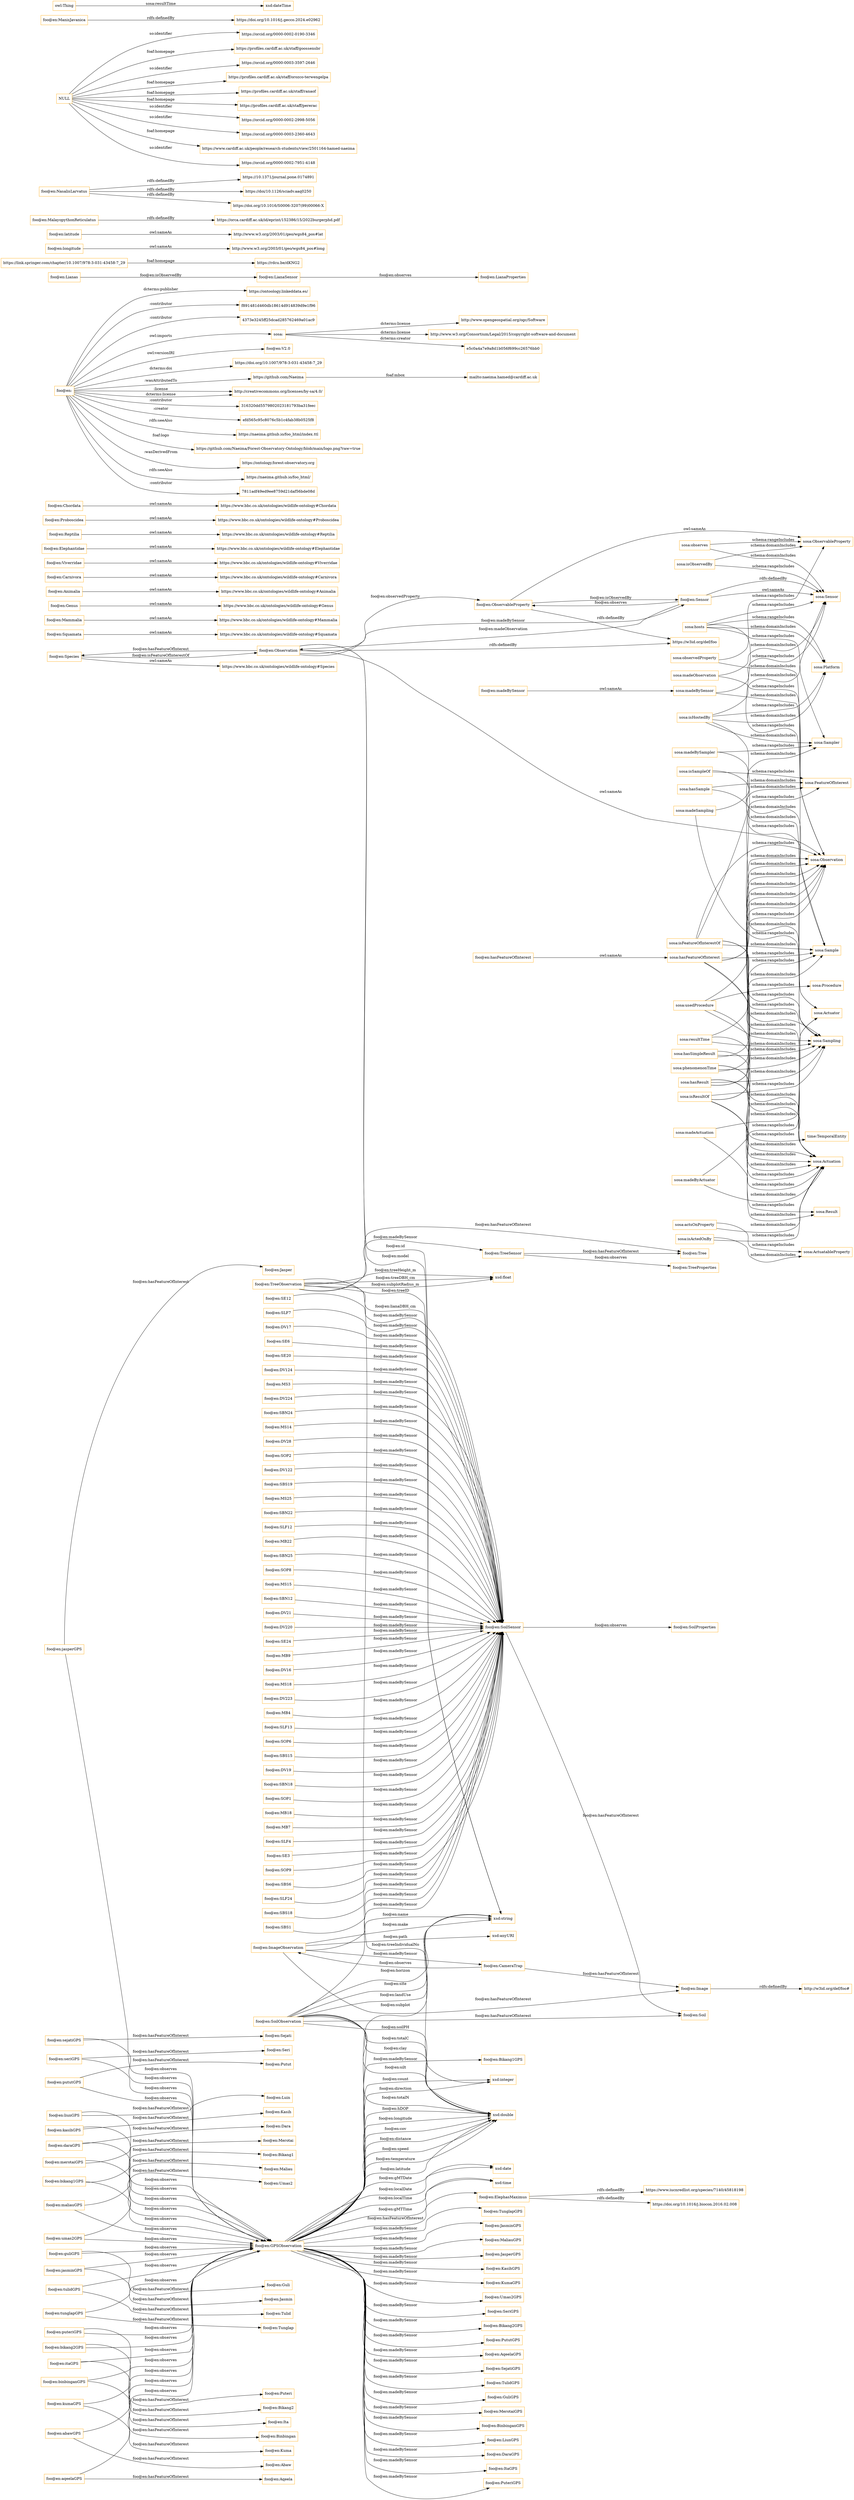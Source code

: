 digraph ar2dtool_diagram { 
rankdir=LR;
size="1501"
node [shape = rectangle, color="orange"]; "https://www.bbc.co.uk/ontologies/wildlife-ontology#Species" "foo@en:Squamata" "foo@en:Mammalia" "https://www.bbc.co.uk/ontologies/wildlife-ontology#Genus" "foo@en:Genus" "foo@en:Animalia" "foo@en:ObservableProperty" "foo@en:Sensor" "foo@en:Carnivora" "foo@en:Viverridae" "foo@en:Elephantidae" "foo@en:Species" "foo@en:Reptilia" "foo@en:Observation" "foo@en:Proboscidea" "foo@en:Chordata" "sosa:ObservableProperty" "sosa:FeatureOfInterest" "sosa:Actuation" "sosa:Platform" "sosa:ActuatableProperty" "sosa:Actuator" "sosa:Observation" "sosa:Sample" "time:TemporalEntity" "sosa:Sensor" "sosa:Sampling" "sosa:Procedure" "sosa:Result" "sosa:Sampler" ; /*classes style*/
	"foo@en:hasFeatureOfInterest" -> "sosa:hasFeatureOfInterest" [ label = "owl:sameAs" ];
	"sosa:usedProcedure" -> "sosa:Procedure" [ label = "schema:rangeIncludes" ];
	"sosa:usedProcedure" -> "sosa:Sampling" [ label = "schema:domainIncludes" ];
	"sosa:usedProcedure" -> "sosa:Observation" [ label = "schema:domainIncludes" ];
	"sosa:usedProcedure" -> "sosa:Actuation" [ label = "schema:domainIncludes" ];
	"foo@en:MB22" -> "foo@en:SoilSensor" [ label = "foo@en:madeBySensor" ];
	"foo@en:liunGPS" -> "foo@en:GPSObservation" [ label = "foo@en:observes" ];
	"foo@en:liunGPS" -> "foo@en:Luin" [ label = "foo@en:hasFeatureOfInterest" ];
	"sosa:isSampleOf" -> "sosa:FeatureOfInterest" [ label = "schema:rangeIncludes" ];
	"sosa:isSampleOf" -> "sosa:Sample" [ label = "schema:domainIncludes" ];
	"foo@en:" -> "https://ontoology.linkeddata.es/" [ label = "dcterms:publisher" ];
	"foo@en:" -> "f891481d460db18614d914839d9e1f96" [ label = ":contributor" ];
	"foo@en:" -> "4373e3245ff25dcad285762469a01ac9" [ label = ":contributor" ];
	"foo@en:" -> "sosa:" [ label = "owl:imports" ];
	"foo@en:" -> "foo@en:V2.0" [ label = "owl:versionIRI" ];
	"foo@en:" -> "https://doi.org/10.1007/978-3-031-43458-7_29" [ label = "dcterms:doi" ];
	"foo@en:" -> "https://github.com/Naeima" [ label = ":wasAttributedTo" ];
	"foo@en:" -> "http://creativecommons.org/licenses/by-sa/4.0/" [ label = ":license" ];
	"foo@en:" -> "316320dd5579802023181793ba31feec" [ label = ":contributor" ];
	"foo@en:" -> "efd565c95c8076c5b1c4fab38b0525f8" [ label = ":creator" ];
	"foo@en:" -> "https://naeima.github.io/foo_html/index.ttl" [ label = "rdfs:seeAlso" ];
	"foo@en:" -> "http://creativecommons.org/licenses/by-sa/4.0/" [ label = "dcterms:license" ];
	"foo@en:" -> "https://github.com/Naeima/Forest-Observatory-Ontology/blob/main/logo.png?raw=true" [ label = "foaf:logo" ];
	"foo@en:" -> "https://ontology.forest-observatory.org" [ label = ":wasDerivedFrom" ];
	"foo@en:" -> "https://naeima.github.io/foo_html/" [ label = "rdfs:seeAlso" ];
	"foo@en:" -> "7811adf49ed9ee8759d21daf56bde08d" [ label = ":contributor" ];
	"sosa:hasSample" -> "sosa:Sample" [ label = "schema:rangeIncludes" ];
	"sosa:hasSample" -> "sosa:FeatureOfInterest" [ label = "schema:domainIncludes" ];
	"foo@en:SBN25" -> "foo@en:SoilSensor" [ label = "foo@en:madeBySensor" ];
	"sosa:resultTime" -> "sosa:Sampling" [ label = "schema:domainIncludes" ];
	"sosa:resultTime" -> "sosa:Observation" [ label = "schema:domainIncludes" ];
	"sosa:resultTime" -> "sosa:Actuation" [ label = "schema:domainIncludes" ];
	"foo@en:daraGPS" -> "foo@en:GPSObservation" [ label = "foo@en:observes" ];
	"foo@en:daraGPS" -> "foo@en:Dara" [ label = "foo@en:hasFeatureOfInterest" ];
	"foo@en:SOP8" -> "foo@en:SoilSensor" [ label = "foo@en:madeBySensor" ];
	"foo@en:MS15" -> "foo@en:SoilSensor" [ label = "foo@en:madeBySensor" ];
	"foo@en:bikang1GPS" -> "foo@en:GPSObservation" [ label = "foo@en:observes" ];
	"foo@en:bikang1GPS" -> "foo@en:Bikang1" [ label = "foo@en:hasFeatureOfInterest" ];
	"foo@en:SBN12" -> "foo@en:SoilSensor" [ label = "foo@en:madeBySensor" ];
	"foo@en:umas2GPS" -> "foo@en:GPSObservation" [ label = "foo@en:observes" ];
	"foo@en:umas2GPS" -> "foo@en:Umas2" [ label = "foo@en:hasFeatureOfInterest" ];
	"foo@en:DV21" -> "foo@en:SoilSensor" [ label = "foo@en:madeBySensor" ];
	"foo@en:ElephasMaximus" -> "https://www.iucnredlist.org/species/7140/45818198" [ label = "rdfs:definedBy" ];
	"foo@en:ElephasMaximus" -> "https://doi.org/10.1016/j.biocon.2016.02.008" [ label = "rdfs:definedBy" ];
	"foo@en:DV220" -> "foo@en:SoilSensor" [ label = "foo@en:madeBySensor" ];
	"sosa:madeObservation" -> "sosa:Observation" [ label = "schema:rangeIncludes" ];
	"sosa:madeObservation" -> "sosa:Sensor" [ label = "schema:domainIncludes" ];
	"foo@en:TreeObservation" -> "foo@en:Tree" [ label = "foo@en:hasFeatureOfInterest" ];
	"foo@en:TreeObservation" -> "foo@en:TreeSensor" [ label = "foo@en:madeBySensor" ];
	"foo@en:jasperGPS" -> "foo@en:GPSObservation" [ label = "foo@en:observes" ];
	"foo@en:jasperGPS" -> "foo@en:Jasper" [ label = "foo@en:hasFeatureOfInterest" ];
	"foo@en:SE24" -> "foo@en:SoilSensor" [ label = "foo@en:madeBySensor" ];
	"sosa:actsOnProperty" -> "sosa:ActuatableProperty" [ label = "schema:rangeIncludes" ];
	"sosa:actsOnProperty" -> "sosa:Actuation" [ label = "schema:domainIncludes" ];
	"sosa:hasSimpleResult" -> "sosa:Sampling" [ label = "schema:domainIncludes" ];
	"sosa:hasSimpleResult" -> "sosa:Observation" [ label = "schema:domainIncludes" ];
	"sosa:hasSimpleResult" -> "sosa:Actuation" [ label = "schema:domainIncludes" ];
	"foo@en:MB9" -> "foo@en:SoilSensor" [ label = "foo@en:madeBySensor" ];
	"foo@en:Carnivora" -> "https://www.bbc.co.uk/ontologies/wildlife-ontology#Carnivora" [ label = "owl:sameAs" ];
	"foo@en:Elephantidae" -> "https://www.bbc.co.uk/ontologies/wildlife-ontology#Elephantidae" [ label = "owl:sameAs" ];
	"foo@en:DV16" -> "foo@en:SoilSensor" [ label = "foo@en:madeBySensor" ];
	"foo@en:Genus" -> "https://www.bbc.co.uk/ontologies/wildlife-ontology#Genus" [ label = "owl:sameAs" ];
	"sosa:observedProperty" -> "sosa:ObservableProperty" [ label = "schema:rangeIncludes" ];
	"sosa:observedProperty" -> "sosa:Observation" [ label = "schema:domainIncludes" ];
	"foo@en:Lianas" -> "foo@en:LianaSensor" [ label = "foo@en:isObservedBy" ];
	"sosa:observes" -> "sosa:ObservableProperty" [ label = "schema:rangeIncludes" ];
	"sosa:observes" -> "sosa:Sensor" [ label = "schema:domainIncludes" ];
	"foo@en:MS18" -> "foo@en:SoilSensor" [ label = "foo@en:madeBySensor" ];
	"foo@en:DV223" -> "foo@en:SoilSensor" [ label = "foo@en:madeBySensor" ];
	"foo@en:sejatiGPS" -> "foo@en:GPSObservation" [ label = "foo@en:observes" ];
	"foo@en:sejatiGPS" -> "foo@en:Sejati" [ label = "foo@en:hasFeatureOfInterest" ];
	"foo@en:MB4" -> "foo@en:SoilSensor" [ label = "foo@en:madeBySensor" ];
	"foo@en:SLF13" -> "foo@en:SoilSensor" [ label = "foo@en:madeBySensor" ];
	"foo@en:seriGPS" -> "foo@en:GPSObservation" [ label = "foo@en:observes" ];
	"foo@en:seriGPS" -> "foo@en:Seri" [ label = "foo@en:hasFeatureOfInterest" ];
	"https://link.springer.com/chapter/10.1007/978-3-031-43458-7_29" -> "https://rdcu.be/dKNG2" [ label = "foaf:homepage" ];
	"foo@en:SOP6" -> "foo@en:SoilSensor" [ label = "foo@en:madeBySensor" ];
	"sosa:hasFeatureOfInterest" -> "sosa:Observation" [ label = "schema:domainIncludes" ];
	"sosa:hasFeatureOfInterest" -> "sosa:FeatureOfInterest" [ label = "schema:rangeIncludes" ];
	"sosa:hasFeatureOfInterest" -> "sosa:Sampling" [ label = "schema:domainIncludes" ];
	"sosa:hasFeatureOfInterest" -> "sosa:Actuation" [ label = "schema:domainIncludes" ];
	"sosa:hasFeatureOfInterest" -> "sosa:Sample" [ label = "schema:rangeIncludes" ];
	"foo@en:SoilObservation" -> "foo@en:Soil" [ label = "foo@en:hasFeatureOfInterest" ];
	"foo@en:SoilObservation" -> "foo@en:SoilSensor" [ label = "foo@en:madeBySensor" ];
	"foo@en:SBS15" -> "foo@en:SoilSensor" [ label = "foo@en:madeBySensor" ];
	"foo@en:Observation" -> "https://w3id.org/def/foo" [ label = "rdfs:definedBy" ];
	"foo@en:Observation" -> "sosa:Observation" [ label = "owl:sameAs" ];
	"foo@en:ImageObservation" -> "foo@en:Image" [ label = "foo@en:hasFeatureOfInterest" ];
	"foo@en:ImageObservation" -> "foo@en:CameraTrap" [ label = "foo@en:madeBySensor" ];
	"foo@en:DV19" -> "foo@en:SoilSensor" [ label = "foo@en:madeBySensor" ];
	"sosa:isFeatureOfInterestOf" -> "sosa:FeatureOfInterest" [ label = "schema:domainIncludes" ];
	"sosa:isFeatureOfInterestOf" -> "sosa:Actuation" [ label = "schema:rangeIncludes" ];
	"sosa:isFeatureOfInterestOf" -> "sosa:Sampling" [ label = "schema:rangeIncludes" ];
	"sosa:isFeatureOfInterestOf" -> "sosa:Observation" [ label = "schema:rangeIncludes" ];
	"sosa:isFeatureOfInterestOf" -> "sosa:Sample" [ label = "schema:domainIncludes" ];
	"foo@en:longitude" -> "http://www.w3.org/2003/01/geo/wgs84_pos#long" [ label = "owl:sameAs" ];
	"sosa:" -> "http://www.opengeospatial.org/ogc/Software" [ label = "dcterms:license" ];
	"sosa:" -> "http://www.w3.org/Consortium/Legal/2015/copyright-software-and-document" [ label = "dcterms:license" ];
	"sosa:" -> "e5c0a4a7e9a8d1b056f699cc26576bb0" [ label = "dcterms:creator" ];
	"foo@en:pututGPS" -> "foo@en:GPSObservation" [ label = "foo@en:observes" ];
	"foo@en:pututGPS" -> "foo@en:Putut" [ label = "foo@en:hasFeatureOfInterest" ];
	"foo@en:SBN18" -> "foo@en:SoilSensor" [ label = "foo@en:madeBySensor" ];
	"foo@en:kasihGPS" -> "foo@en:GPSObservation" [ label = "foo@en:observes" ];
	"foo@en:kasihGPS" -> "foo@en:Kasih" [ label = "foo@en:hasFeatureOfInterest" ];
	"foo@en:Viverridae" -> "https://www.bbc.co.uk/ontologies/wildlife-ontology#Viverridae" [ label = "owl:sameAs" ];
	"foo@en:SoilSensor" -> "foo@en:SoilProperties" [ label = "foo@en:observes" ];
	"foo@en:SoilSensor" -> "foo@en:Soil" [ label = "foo@en:hasFeatureOfInterest" ];
	"sosa:madeBySampler" -> "sosa:Sampler" [ label = "schema:rangeIncludes" ];
	"sosa:madeBySampler" -> "sosa:Sampling" [ label = "schema:domainIncludes" ];
	"foo@en:madeBySensor" -> "sosa:madeBySensor" [ label = "owl:sameAs" ];
	"foo@en:merotaiGPS" -> "foo@en:GPSObservation" [ label = "foo@en:observes" ];
	"foo@en:merotaiGPS" -> "foo@en:Merotai" [ label = "foo@en:hasFeatureOfInterest" ];
	"sosa:madeActuation" -> "sosa:Actuation" [ label = "schema:rangeIncludes" ];
	"sosa:madeActuation" -> "sosa:Actuator" [ label = "schema:domainIncludes" ];
	"foo@en:SOP1" -> "foo@en:SoilSensor" [ label = "foo@en:madeBySensor" ];
	"foo@en:MB18" -> "foo@en:SoilSensor" [ label = "foo@en:madeBySensor" ];
	"foo@en:MB7" -> "foo@en:SoilSensor" [ label = "foo@en:madeBySensor" ];
	"foo@en:Reptilia" -> "https://www.bbc.co.uk/ontologies/wildlife-ontology#Reptilia" [ label = "owl:sameAs" ];
	"foo@en:SLF4" -> "foo@en:SoilSensor" [ label = "foo@en:madeBySensor" ];
	"sosa:madeByActuator" -> "sosa:Actuator" [ label = "schema:rangeIncludes" ];
	"sosa:madeByActuator" -> "sosa:Actuation" [ label = "schema:domainIncludes" ];
	"foo@en:SE3" -> "foo@en:SoilSensor" [ label = "foo@en:madeBySensor" ];
	"foo@en:maliauGPS" -> "foo@en:GPSObservation" [ label = "foo@en:observes" ];
	"foo@en:maliauGPS" -> "foo@en:Maliau" [ label = "foo@en:hasFeatureOfInterest" ];
	"foo@en:SOP9" -> "foo@en:SoilSensor" [ label = "foo@en:madeBySensor" ];
	"foo@en:SBS6" -> "foo@en:SoilSensor" [ label = "foo@en:madeBySensor" ];
	"foo@en:SLF24" -> "foo@en:SoilSensor" [ label = "foo@en:madeBySensor" ];
	"foo@en:latitude" -> "http://www.w3.org/2003/01/geo/wgs84_pos#lat" [ label = "owl:sameAs" ];
	"foo@en:SBS18" -> "foo@en:SoilSensor" [ label = "foo@en:madeBySensor" ];
	"https://github.com/Naeima" -> "mailto:naeima.hamed@cardiff.ac.uk" [ label = "foaf:mbox" ];
	"foo@en:Animalia" -> "https://www.bbc.co.uk/ontologies/wildlife-ontology#Animalia" [ label = "owl:sameAs" ];
	"foo@en:ObservableProperty" -> "https://w3id.org/def/foo" [ label = "rdfs:definedBy" ];
	"foo@en:ObservableProperty" -> "sosa:ObservableProperty" [ label = "owl:sameAs" ];
	"foo@en:puteriGPS" -> "foo@en:GPSObservation" [ label = "foo@en:observes" ];
	"foo@en:puteriGPS" -> "foo@en:Puteri" [ label = "foo@en:hasFeatureOfInterest" ];
	"foo@en:itaGPS" -> "foo@en:GPSObservation" [ label = "foo@en:observes" ];
	"foo@en:itaGPS" -> "foo@en:Ita" [ label = "foo@en:hasFeatureOfInterest" ];
	"foo@en:kumaGPS" -> "foo@en:GPSObservation" [ label = "foo@en:observes" ];
	"foo@en:kumaGPS" -> "foo@en:Kuma" [ label = "foo@en:hasFeatureOfInterest" ];
	"sosa:isActedOnBy" -> "sosa:Actuation" [ label = "schema:rangeIncludes" ];
	"sosa:isActedOnBy" -> "sosa:ActuatableProperty" [ label = "schema:domainIncludes" ];
	"foo@en:MalayopythonReticulatus" -> "https://orca.cardiff.ac.uk/id/eprint/152386/15/2022burgerphd.pdf" [ label = "rdfs:definedBy" ];
	"sosa:isObservedBy" -> "sosa:Sensor" [ label = "schema:rangeIncludes" ];
	"sosa:isObservedBy" -> "sosa:ObservableProperty" [ label = "schema:domainIncludes" ];
	"foo@en:SBS1" -> "foo@en:SoilSensor" [ label = "foo@en:madeBySensor" ];
	"foo@en:SE12" -> "foo@en:SoilSensor" [ label = "foo@en:madeBySensor" ];
	"foo@en:SLF7" -> "foo@en:SoilSensor" [ label = "foo@en:madeBySensor" ];
	"foo@en:aqeelaGPS" -> "foo@en:GPSObservation" [ label = "foo@en:observes" ];
	"foo@en:aqeelaGPS" -> "foo@en:Aqeela" [ label = "foo@en:hasFeatureOfInterest" ];
	"foo@en:NasalisLarvatus" -> "https://10.1371/journal.pone.0174891" [ label = "rdfs:definedBy" ];
	"foo@en:NasalisLarvatus" -> "https://doi/10.1126/sciadv.aaq0250" [ label = "rdfs:definedBy" ];
	"foo@en:NasalisLarvatus" -> "https://doi.org/10.1016/S0006-3207(99)00066-X" [ label = "rdfs:definedBy" ];
	"foo@en:DV17" -> "foo@en:SoilSensor" [ label = "foo@en:madeBySensor" ];
	"foo@en:TreeSensor" -> "foo@en:TreeProperties" [ label = "foo@en:observes" ];
	"foo@en:TreeSensor" -> "foo@en:Tree" [ label = "foo@en:hasFeatureOfInterest" ];
	"foo@en:SE6" -> "foo@en:SoilSensor" [ label = "foo@en:madeBySensor" ];
	"sosa:hosts" -> "sosa:Platform" [ label = "schema:rangeIncludes" ];
	"sosa:hosts" -> "sosa:Actuator" [ label = "schema:rangeIncludes" ];
	"sosa:hosts" -> "sosa:Sampler" [ label = "schema:rangeIncludes" ];
	"sosa:hosts" -> "sosa:Sensor" [ label = "schema:rangeIncludes" ];
	"sosa:hosts" -> "sosa:Platform" [ label = "schema:domainIncludes" ];
	"foo@en:SE20" -> "foo@en:SoilSensor" [ label = "foo@en:madeBySensor" ];
	"foo@en:DV124" -> "foo@en:SoilSensor" [ label = "foo@en:madeBySensor" ];
	"foo@en:MS3" -> "foo@en:SoilSensor" [ label = "foo@en:madeBySensor" ];
	"foo@en:Sensor" -> "sosa:Sensor" [ label = "rdfs:definedBy" ];
	"foo@en:Sensor" -> "sosa:Sensor" [ label = "owl:sameAs" ];
	"foo@en:Mammalia" -> "https://www.bbc.co.uk/ontologies/wildlife-ontology#Mammalia" [ label = "owl:sameAs" ];
	"foo@en:CameraTrap" -> "foo@en:ImageObservation" [ label = "foo@en:observes" ];
	"foo@en:CameraTrap" -> "foo@en:Image" [ label = "foo@en:hasFeatureOfInterest" ];
	"foo@en:DV224" -> "foo@en:SoilSensor" [ label = "foo@en:madeBySensor" ];
	"foo@en:guliGPS" -> "foo@en:GPSObservation" [ label = "foo@en:observes" ];
	"foo@en:guliGPS" -> "foo@en:Guli" [ label = "foo@en:hasFeatureOfInterest" ];
	"foo@en:jasminGPS" -> "foo@en:GPSObservation" [ label = "foo@en:observes" ];
	"foo@en:jasminGPS" -> "foo@en:Jasmin" [ label = "foo@en:hasFeatureOfInterest" ];
	"foo@en:SBN24" -> "foo@en:SoilSensor" [ label = "foo@en:madeBySensor" ];
	"foo@en:Chordata" -> "https://www.bbc.co.uk/ontologies/wildlife-ontology#Chordata" [ label = "owl:sameAs" ];
	"foo@en:tulidGPS" -> "foo@en:GPSObservation" [ label = "foo@en:observes" ];
	"foo@en:tulidGPS" -> "foo@en:Tulid" [ label = "foo@en:hasFeatureOfInterest" ];
	"foo@en:MS14" -> "foo@en:SoilSensor" [ label = "foo@en:madeBySensor" ];
	"foo@en:tunglapGPS" -> "foo@en:GPSObservation" [ label = "foo@en:observes" ];
	"foo@en:tunglapGPS" -> "foo@en:Tunglap" [ label = "foo@en:hasFeatureOfInterest" ];
	"foo@en:Species" -> "https://www.bbc.co.uk/ontologies/wildlife-ontology#Species" [ label = "owl:sameAs" ];
	"sosa:phenomenonTime" -> "time:TemporalEntity" [ label = "schema:rangeIncludes" ];
	"sosa:phenomenonTime" -> "sosa:Sampling" [ label = "schema:domainIncludes" ];
	"sosa:phenomenonTime" -> "sosa:Observation" [ label = "schema:domainIncludes" ];
	"sosa:phenomenonTime" -> "sosa:Actuation" [ label = "schema:domainIncludes" ];
	"foo@en:Proboscidea" -> "https://www.bbc.co.uk/ontologies/wildlife-ontology#Proboscidea" [ label = "owl:sameAs" ];
	"NULL" -> "https://orcid.org/0000-0002-0190-3346" [ label = "so:identifier" ];
	"NULL" -> "https://profiles.cardiff.ac.uk/staff/goossensbr" [ label = "foaf:homepage" ];
	"NULL" -> "https://orcid.org/0000-0003-3597-2646" [ label = "so:identifier" ];
	"NULL" -> "https://profiles.cardiff.ac.uk/staff/orozco-terwengelpa" [ label = "foaf:homepage" ];
	"NULL" -> "https://profiles.cardiff.ac.uk/staff/ranaof" [ label = "foaf:homepage" ];
	"NULL" -> "https://profiles.cardiff.ac.uk/staff/pererac" [ label = "foaf:homepage" ];
	"NULL" -> "https://orcid.org/0000-0002-2998-5056" [ label = "so:identifier" ];
	"NULL" -> "https://orcid.org/0000-0003-2360-4643" [ label = "so:identifier" ];
	"NULL" -> "https://www.cardiff.ac.uk/people/research-students/view/2501164-hamed-naeima" [ label = "foaf:homepage" ];
	"NULL" -> "https://orcid.org/0000-0002-7951-4148" [ label = "so:identifier" ];
	"sosa:madeSampling" -> "sosa:Sampling" [ label = "schema:rangeIncludes" ];
	"sosa:madeSampling" -> "sosa:Sampler" [ label = "schema:domainIncludes" ];
	"foo@en:bikang2GPS" -> "foo@en:GPSObservation" [ label = "foo@en:observes" ];
	"foo@en:bikang2GPS" -> "foo@en:Bikang2" [ label = "foo@en:hasFeatureOfInterest" ];
	"foo@en:binbinganGPS" -> "foo@en:GPSObservation" [ label = "foo@en:observes" ];
	"foo@en:binbinganGPS" -> "foo@en:Binbingan" [ label = "foo@en:hasFeatureOfInterest" ];
	"sosa:madeBySensor" -> "sosa:Sensor" [ label = "schema:rangeIncludes" ];
	"sosa:madeBySensor" -> "sosa:Observation" [ label = "schema:domainIncludes" ];
	"foo@en:DV28" -> "foo@en:SoilSensor" [ label = "foo@en:madeBySensor" ];
	"foo@en:LianaSensor" -> "foo@en:LianaProperties" [ label = "foo@en:observes" ];
	"foo@en:Squamata" -> "https://www.bbc.co.uk/ontologies/wildlife-ontology#Squamata" [ label = "owl:sameAs" ];
	"foo@en:SOP2" -> "foo@en:SoilSensor" [ label = "foo@en:madeBySensor" ];
	"foo@en:ManisJavanica" -> "https://doi.org/10.1016/j.gecco.2024.e02962" [ label = "rdfs:definedBy" ];
	"sosa:isHostedBy" -> "sosa:Platform" [ label = "schema:rangeIncludes" ];
	"sosa:isHostedBy" -> "sosa:Platform" [ label = "schema:domainIncludes" ];
	"sosa:isHostedBy" -> "sosa:Sampler" [ label = "schema:domainIncludes" ];
	"sosa:isHostedBy" -> "sosa:Sensor" [ label = "schema:domainIncludes" ];
	"sosa:isHostedBy" -> "sosa:Actuator" [ label = "schema:domainIncludes" ];
	"foo@en:Image" -> "http://w3id.org/def/foo#" [ label = "rdfs:definedBy" ];
	"sosa:isResultOf" -> "sosa:Sample" [ label = "schema:domainIncludes" ];
	"sosa:isResultOf" -> "sosa:Actuation" [ label = "schema:rangeIncludes" ];
	"sosa:isResultOf" -> "sosa:Observation" [ label = "schema:rangeIncludes" ];
	"sosa:isResultOf" -> "sosa:Sampling" [ label = "schema:rangeIncludes" ];
	"sosa:isResultOf" -> "sosa:Result" [ label = "schema:domainIncludes" ];
	"sosa:hasResult" -> "sosa:Sampling" [ label = "schema:domainIncludes" ];
	"sosa:hasResult" -> "sosa:Actuation" [ label = "schema:domainIncludes" ];
	"sosa:hasResult" -> "sosa:Observation" [ label = "schema:domainIncludes" ];
	"sosa:hasResult" -> "sosa:Result" [ label = "schema:rangeIncludes" ];
	"sosa:hasResult" -> "sosa:Sample" [ label = "schema:rangeIncludes" ];
	"foo@en:DV122" -> "foo@en:SoilSensor" [ label = "foo@en:madeBySensor" ];
	"foo@en:SBS19" -> "foo@en:SoilSensor" [ label = "foo@en:madeBySensor" ];
	"foo@en:GPSObservation" -> "foo@en:TunglapGPS" [ label = "foo@en:madeBySensor" ];
	"foo@en:GPSObservation" -> "foo@en:JasminGPS" [ label = "foo@en:madeBySensor" ];
	"foo@en:GPSObservation" -> "foo@en:MaliauGPS" [ label = "foo@en:madeBySensor" ];
	"foo@en:GPSObservation" -> "foo@en:JasperGPS" [ label = "foo@en:madeBySensor" ];
	"foo@en:GPSObservation" -> "foo@en:KasihGPS" [ label = "foo@en:madeBySensor" ];
	"foo@en:GPSObservation" -> "foo@en:KumaGPS" [ label = "foo@en:madeBySensor" ];
	"foo@en:GPSObservation" -> "foo@en:Umas2GPS" [ label = "foo@en:madeBySensor" ];
	"foo@en:GPSObservation" -> "foo@en:SeriGPS" [ label = "foo@en:madeBySensor" ];
	"foo@en:GPSObservation" -> "foo@en:Bikang2GPS" [ label = "foo@en:madeBySensor" ];
	"foo@en:GPSObservation" -> "foo@en:PututGPS" [ label = "foo@en:madeBySensor" ];
	"foo@en:GPSObservation" -> "foo@en:AqeelaGPS" [ label = "foo@en:madeBySensor" ];
	"foo@en:GPSObservation" -> "foo@en:SejatiGPS" [ label = "foo@en:madeBySensor" ];
	"foo@en:GPSObservation" -> "foo@en:TulidGPS" [ label = "foo@en:madeBySensor" ];
	"foo@en:GPSObservation" -> "foo@en:GuliGPS" [ label = "foo@en:madeBySensor" ];
	"foo@en:GPSObservation" -> "foo@en:MerotaiGPS" [ label = "foo@en:madeBySensor" ];
	"foo@en:GPSObservation" -> "foo@en:BinbinganGPS" [ label = "foo@en:madeBySensor" ];
	"foo@en:GPSObservation" -> "foo@en:LiunGPS" [ label = "foo@en:madeBySensor" ];
	"foo@en:GPSObservation" -> "foo@en:DaraGPS" [ label = "foo@en:madeBySensor" ];
	"foo@en:GPSObservation" -> "foo@en:ItaGPS" [ label = "foo@en:madeBySensor" ];
	"foo@en:GPSObservation" -> "foo@en:PuteriGPS" [ label = "foo@en:madeBySensor" ];
	"foo@en:GPSObservation" -> "foo@en:Bikang1GPS" [ label = "foo@en:madeBySensor" ];
	"foo@en:GPSObservation" -> "foo@en:ElephasMaximus" [ label = "foo@en:hasFeatureOfInterest" ];
	"foo@en:MS25" -> "foo@en:SoilSensor" [ label = "foo@en:madeBySensor" ];
	"foo@en:abawGPS" -> "foo@en:GPSObservation" [ label = "foo@en:observes" ];
	"foo@en:abawGPS" -> "foo@en:Abaw" [ label = "foo@en:hasFeatureOfInterest" ];
	"foo@en:SBN22" -> "foo@en:SoilSensor" [ label = "foo@en:madeBySensor" ];
	"foo@en:SLF12" -> "foo@en:SoilSensor" [ label = "foo@en:madeBySensor" ];
	"foo@en:Observation" -> "xsd:string" [ label = "foo@en:id" ];
	"foo@en:TreeObservation" -> "xsd:float" [ label = "foo@en:treeDBH_cm" ];
	"foo@en:TreeObservation" -> "xsd:integer" [ label = "foo@en:treeIndividualNo" ];
	"foo@en:Sensor" -> "foo@en:ObservableProperty" [ label = "foo@en:observes" ];
	"foo@en:SoilObservation" -> "xsd:double" [ label = "foo@en:soilPH" ];
	"foo@en:SoilObservation" -> "xsd:double" [ label = "foo@en:totalC" ];
	"foo@en:GPSObservation" -> "xsd:date" [ label = "foo@en:gMTDate" ];
	"foo@en:ImageObservation" -> "xsd:anyURI" [ label = "foo@en:path" ];
	"foo@en:GPSObservation" -> "xsd:double" [ label = "foo@en:longitude" ];
	"foo@en:SoilObservation" -> "xsd:double" [ label = "foo@en:clay" ];
	"foo@en:Observation" -> "foo@en:ObservableProperty" [ label = "foo@en:observedProperty" ];
	"foo@en:Observation" -> "foo@en:Sensor" [ label = "foo@en:madeBySensor" ];
	"foo@en:GPSObservation" -> "xsd:date" [ label = "foo@en:localDate" ];
	"foo@en:SoilObservation" -> "xsd:double" [ label = "foo@en:silt" ];
	"foo@en:ImageObservation" -> "xsd:string" [ label = "foo@en:name" ];
	"foo@en:GPSObservation" -> "xsd:double" [ label = "foo@en:cov" ];
	"foo@en:GPSObservation" -> "xsd:double" [ label = "foo@en:distance" ];
	"foo@en:GPSObservation" -> "xsd:double" [ label = "foo@en:speed" ];
	"foo@en:ObservableProperty" -> "foo@en:Sensor" [ label = "foo@en:isObservedBy" ];
	"foo@en:GPSObservation" -> "xsd:double" [ label = "foo@en:temperature" ];
	"foo@en:SoilObservation" -> "xsd:string" [ label = "foo@en:site" ];
	"foo@en:Sensor" -> "foo@en:Observation" [ label = "foo@en:madeObservation" ];
	"foo@en:GPSObservation" -> "xsd:double" [ label = "foo@en:latitude" ];
	"foo@en:GPSObservation" -> "xsd:double" [ label = "foo@en:hDOP" ];
	"foo@en:Observation" -> "xsd:string" [ label = "foo@en:model" ];
	"foo@en:SoilObservation" -> "xsd:string" [ label = "foo@en:landUse" ];
	"foo@en:TreeObservation" -> "xsd:string" [ label = "foo@en:treeID" ];
	"foo@en:GPSObservation" -> "xsd:time" [ label = "foo@en:localTime" ];
	"foo@en:GPSObservation" -> "xsd:integer" [ label = "foo@en:count" ];
	"foo@en:TreeObservation" -> "xsd:string" [ label = "foo@en:lianaDBH_cm" ];
	"owl:Thing" -> "xsd:dateTime" [ label = "sosa:resultTime" ];
	"foo@en:GPSObservation" -> "xsd:integer" [ label = "foo@en:direction" ];
	"foo@en:SoilObservation" -> "xsd:string" [ label = "foo@en:horizon" ];
	"foo@en:GPSObservation" -> "xsd:time" [ label = "foo@en:gMTTime" ];
	"foo@en:SoilObservation" -> "xsd:double" [ label = "foo@en:totalN" ];
	"foo@en:GPSObservation" -> "xsd:string" [ label = "foo@en:subplot" ];
	"foo@en:Observation" -> "foo@en:Species" [ label = "foo@en:hasFeatureOfInterest" ];
	"foo@en:TreeObservation" -> "xsd:float" [ label = "foo@en:subplotRadius_m" ];
	"foo@en:Species" -> "foo@en:Observation" [ label = "foo@en:isFeatureOfInterestOf" ];
	"foo@en:TreeObservation" -> "xsd:float" [ label = "foo@en:treeHeight_m" ];
	"foo@en:ImageObservation" -> "xsd:string" [ label = "foo@en:make" ];

}
